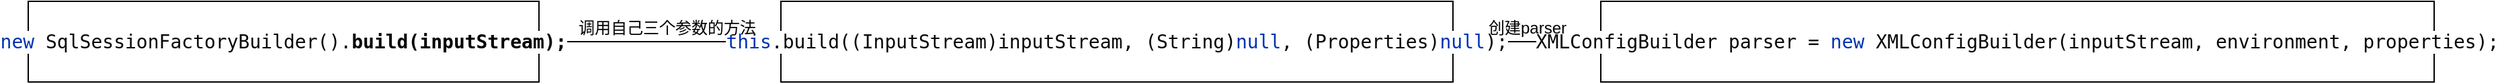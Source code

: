 <mxfile version="14.2.9" type="github" pages="2">
  <diagram id="svCKmF_NuQhnTpBn_tCY" name="Page-1">
    <mxGraphModel dx="2484" dy="2837" grid="1" gridSize="10" guides="1" tooltips="1" connect="1" arrows="1" fold="1" page="1" pageScale="1" pageWidth="827" pageHeight="1169" math="0" shadow="0">
      <root>
        <mxCell id="0" />
        <mxCell id="1" parent="0" />
        <mxCell id="48NCh1giShSFmgNp7ayY-9" value="" style="edgeStyle=orthogonalEdgeStyle;rounded=0;orthogonalLoop=1;jettySize=auto;html=1;" edge="1" parent="1" source="-UMS6NLJFWzqC6F6Hrim-1" target="48NCh1giShSFmgNp7ayY-8">
          <mxGeometry relative="1" as="geometry">
            <Array as="points">
              <mxPoint x="-620" y="-1350" />
              <mxPoint x="-620" y="-1350" />
            </Array>
          </mxGeometry>
        </mxCell>
        <mxCell id="-UMS6NLJFWzqC6F6Hrim-1" value="&lt;pre style=&quot;background-color: rgb(255 , 255 , 255) ; color: rgb(8 , 8 , 8) ; font-family: , monospace&quot;&gt;&lt;font style=&quot;font-size: 14px&quot;&gt;&lt;span style=&quot;color: rgb(0 , 51 , 179)&quot;&gt;new &lt;/span&gt;SqlSessionFactoryBuilder().&lt;b&gt;build(&lt;span style=&quot;color: rgb(0 , 0 , 0)&quot;&gt;inputStream&lt;/span&gt;);&lt;/b&gt;&lt;/font&gt;&lt;/pre&gt;" style="rounded=0;whiteSpace=wrap;html=1;" parent="1" vertex="1">
          <mxGeometry x="-1150" y="-1380" width="380" height="60" as="geometry" />
        </mxCell>
        <mxCell id="48NCh1giShSFmgNp7ayY-16" value="" style="edgeStyle=orthogonalEdgeStyle;rounded=0;orthogonalLoop=1;jettySize=auto;html=1;" edge="1" parent="1" source="48NCh1giShSFmgNp7ayY-8" target="48NCh1giShSFmgNp7ayY-15">
          <mxGeometry relative="1" as="geometry" />
        </mxCell>
        <mxCell id="48NCh1giShSFmgNp7ayY-8" value="&lt;pre style=&quot;background-color: rgb(255 , 255 , 255) ; color: rgb(8 , 8 , 8) ; font-family: , monospace&quot;&gt;&lt;font style=&quot;font-size: 14px&quot;&gt;&lt;span style=&quot;color: rgb(0 , 51 , 179)&quot;&gt;this&lt;/span&gt;.build((InputStream)inputStream, (String)&lt;span style=&quot;color: rgb(0 , 51 , 179)&quot;&gt;null&lt;/span&gt;, (Properties)&lt;span style=&quot;color: rgb(0 , 51 , 179)&quot;&gt;null&lt;/span&gt;);&lt;/font&gt;&lt;/pre&gt;" style="whiteSpace=wrap;html=1;rounded=0;" vertex="1" parent="1">
          <mxGeometry x="-590" y="-1380" width="500" height="60" as="geometry" />
        </mxCell>
        <mxCell id="48NCh1giShSFmgNp7ayY-13" value="调用自己三个参数的方法" style="text;html=1;align=center;verticalAlign=middle;resizable=0;points=[];autosize=1;" vertex="1" parent="1">
          <mxGeometry x="-750" y="-1370" width="150" height="20" as="geometry" />
        </mxCell>
        <mxCell id="48NCh1giShSFmgNp7ayY-15" value="&lt;pre style=&quot;background-color: rgb(255 , 255 , 255) ; color: rgb(8 , 8 , 8) ; font-family: , monospace&quot;&gt;&lt;font style=&quot;font-size: 14px&quot;&gt;XMLConfigBuilder parser &lt;/font&gt;&lt;font style=&quot;font-size: 14px&quot;&gt;= &lt;span style=&quot;color: rgb(0 , 51 , 179)&quot;&gt;new &lt;/span&gt;XMLConfigBuilder(inputStream, environment, properties);&lt;/font&gt;&lt;/pre&gt;" style="whiteSpace=wrap;html=1;rounded=0;" vertex="1" parent="1">
          <mxGeometry x="20" y="-1380" width="620" height="60" as="geometry" />
        </mxCell>
        <mxCell id="48NCh1giShSFmgNp7ayY-17" value="创建parser" style="text;html=1;align=center;verticalAlign=middle;resizable=0;points=[];autosize=1;" vertex="1" parent="1">
          <mxGeometry x="-70" y="-1370" width="70" height="20" as="geometry" />
        </mxCell>
      </root>
    </mxGraphModel>
  </diagram>
  <diagram id="yhtmOBYt8toNOQeIU8E0" name="Page-2">
    <mxGraphModel dx="1038" dy="624" grid="1" gridSize="10" guides="1" tooltips="1" connect="1" arrows="1" fold="1" page="1" pageScale="1" pageWidth="827" pageHeight="1169" math="0" shadow="0">
      <root>
        <mxCell id="JNUcJ6G6C6MzYZCms4Ij-0" />
        <mxCell id="JNUcJ6G6C6MzYZCms4Ij-1" parent="JNUcJ6G6C6MzYZCms4Ij-0" />
      </root>
    </mxGraphModel>
  </diagram>
</mxfile>
